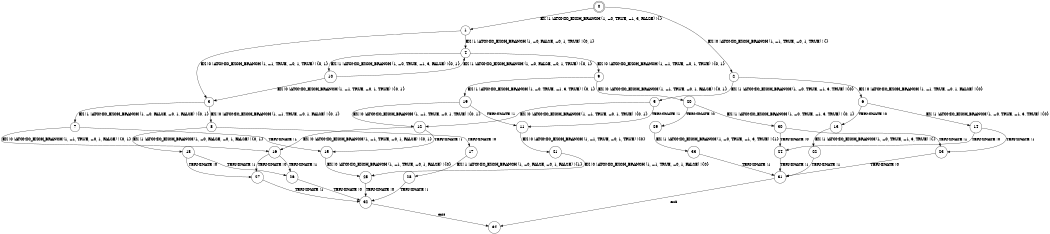 digraph BCG {
size = "7, 10.5";
center = TRUE;
node [shape = circle];
0 [peripheries = 2];
0 -> 1 [label = "EX !1 !ATOMIC_EXCH_BRANCH (1, +0, TRUE, +1, 3, FALSE) !{}"];
0 -> 2 [label = "EX !0 !ATOMIC_EXCH_BRANCH (1, +1, TRUE, +0, 1, TRUE) !{}"];
1 -> 3 [label = "EX !0 !ATOMIC_EXCH_BRANCH (1, +1, TRUE, +0, 1, TRUE) !{0, 1}"];
1 -> 4 [label = "EX !1 !ATOMIC_EXCH_BRANCH (1, +0, FALSE, +0, 1, TRUE) !{0, 1}"];
2 -> 5 [label = "EX !1 !ATOMIC_EXCH_BRANCH (1, +0, TRUE, +1, 3, TRUE) !{0}"];
2 -> 6 [label = "EX !0 !ATOMIC_EXCH_BRANCH (1, +1, TRUE, +0, 1, FALSE) !{0}"];
3 -> 7 [label = "EX !1 !ATOMIC_EXCH_BRANCH (1, +0, FALSE, +0, 1, FALSE) !{0, 1}"];
3 -> 8 [label = "EX !0 !ATOMIC_EXCH_BRANCH (1, +1, TRUE, +0, 1, FALSE) !{0, 1}"];
4 -> 9 [label = "EX !0 !ATOMIC_EXCH_BRANCH (1, +1, TRUE, +0, 1, TRUE) !{0, 1}"];
4 -> 10 [label = "EX !1 !ATOMIC_EXCH_BRANCH (1, +0, TRUE, +1, 3, FALSE) !{0, 1}"];
5 -> 11 [label = "TERMINATE !1"];
5 -> 12 [label = "EX !0 !ATOMIC_EXCH_BRANCH (1, +1, TRUE, +0, 1, TRUE) !{0, 1}"];
6 -> 13 [label = "TERMINATE !0"];
6 -> 14 [label = "EX !1 !ATOMIC_EXCH_BRANCH (1, +0, TRUE, +1, 3, TRUE) !{0}"];
7 -> 15 [label = "TERMINATE !1"];
7 -> 16 [label = "EX !0 !ATOMIC_EXCH_BRANCH (1, +1, TRUE, +0, 1, FALSE) !{0, 1}"];
8 -> 17 [label = "TERMINATE !0"];
8 -> 18 [label = "EX !1 !ATOMIC_EXCH_BRANCH (1, +0, FALSE, +0, 1, FALSE) !{0, 1}"];
9 -> 19 [label = "EX !1 !ATOMIC_EXCH_BRANCH (1, +0, TRUE, +1, 3, TRUE) !{0, 1}"];
9 -> 20 [label = "EX !0 !ATOMIC_EXCH_BRANCH (1, +1, TRUE, +0, 1, FALSE) !{0, 1}"];
10 -> 3 [label = "EX !0 !ATOMIC_EXCH_BRANCH (1, +1, TRUE, +0, 1, TRUE) !{0, 1}"];
10 -> 4 [label = "EX !1 !ATOMIC_EXCH_BRANCH (1, +0, FALSE, +0, 1, TRUE) !{0, 1}"];
11 -> 21 [label = "EX !0 !ATOMIC_EXCH_BRANCH (1, +1, TRUE, +0, 1, TRUE) !{0}"];
12 -> 15 [label = "TERMINATE !1"];
12 -> 16 [label = "EX !0 !ATOMIC_EXCH_BRANCH (1, +1, TRUE, +0, 1, FALSE) !{0, 1}"];
13 -> 22 [label = "EX !1 !ATOMIC_EXCH_BRANCH (1, +0, TRUE, +1, 3, TRUE) !{}"];
14 -> 23 [label = "TERMINATE !1"];
14 -> 24 [label = "TERMINATE !0"];
15 -> 25 [label = "EX !0 !ATOMIC_EXCH_BRANCH (1, +1, TRUE, +0, 1, FALSE) !{0}"];
16 -> 26 [label = "TERMINATE !1"];
16 -> 27 [label = "TERMINATE !0"];
17 -> 28 [label = "EX !1 !ATOMIC_EXCH_BRANCH (1, +0, FALSE, +0, 1, FALSE) !{1}"];
18 -> 26 [label = "TERMINATE !1"];
18 -> 27 [label = "TERMINATE !0"];
19 -> 11 [label = "TERMINATE !1"];
19 -> 12 [label = "EX !0 !ATOMIC_EXCH_BRANCH (1, +1, TRUE, +0, 1, TRUE) !{0, 1}"];
20 -> 29 [label = "TERMINATE !0"];
20 -> 30 [label = "EX !1 !ATOMIC_EXCH_BRANCH (1, +0, TRUE, +1, 3, TRUE) !{0, 1}"];
21 -> 25 [label = "EX !0 !ATOMIC_EXCH_BRANCH (1, +1, TRUE, +0, 1, FALSE) !{0}"];
22 -> 31 [label = "TERMINATE !1"];
23 -> 31 [label = "TERMINATE !0"];
24 -> 31 [label = "TERMINATE !1"];
25 -> 32 [label = "TERMINATE !0"];
26 -> 32 [label = "TERMINATE !0"];
27 -> 32 [label = "TERMINATE !1"];
28 -> 32 [label = "TERMINATE !1"];
29 -> 33 [label = "EX !1 !ATOMIC_EXCH_BRANCH (1, +0, TRUE, +1, 3, TRUE) !{1}"];
30 -> 23 [label = "TERMINATE !1"];
30 -> 24 [label = "TERMINATE !0"];
31 -> 34 [label = "exit"];
32 -> 34 [label = "exit"];
33 -> 31 [label = "TERMINATE !1"];
}
